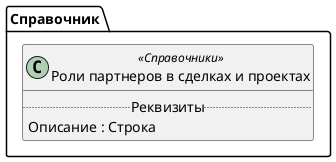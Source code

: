 ﻿@startuml РолиПартнеровВСделкахИПроектах
'!include templates.wsd
'..\include templates.wsd
class Справочник.РолиПартнеровВСделкахИПроектах as "Роли партнеров в сделках и проектах" <<Справочники>>
{
..Реквизиты..
Описание : Строка
}
@enduml
